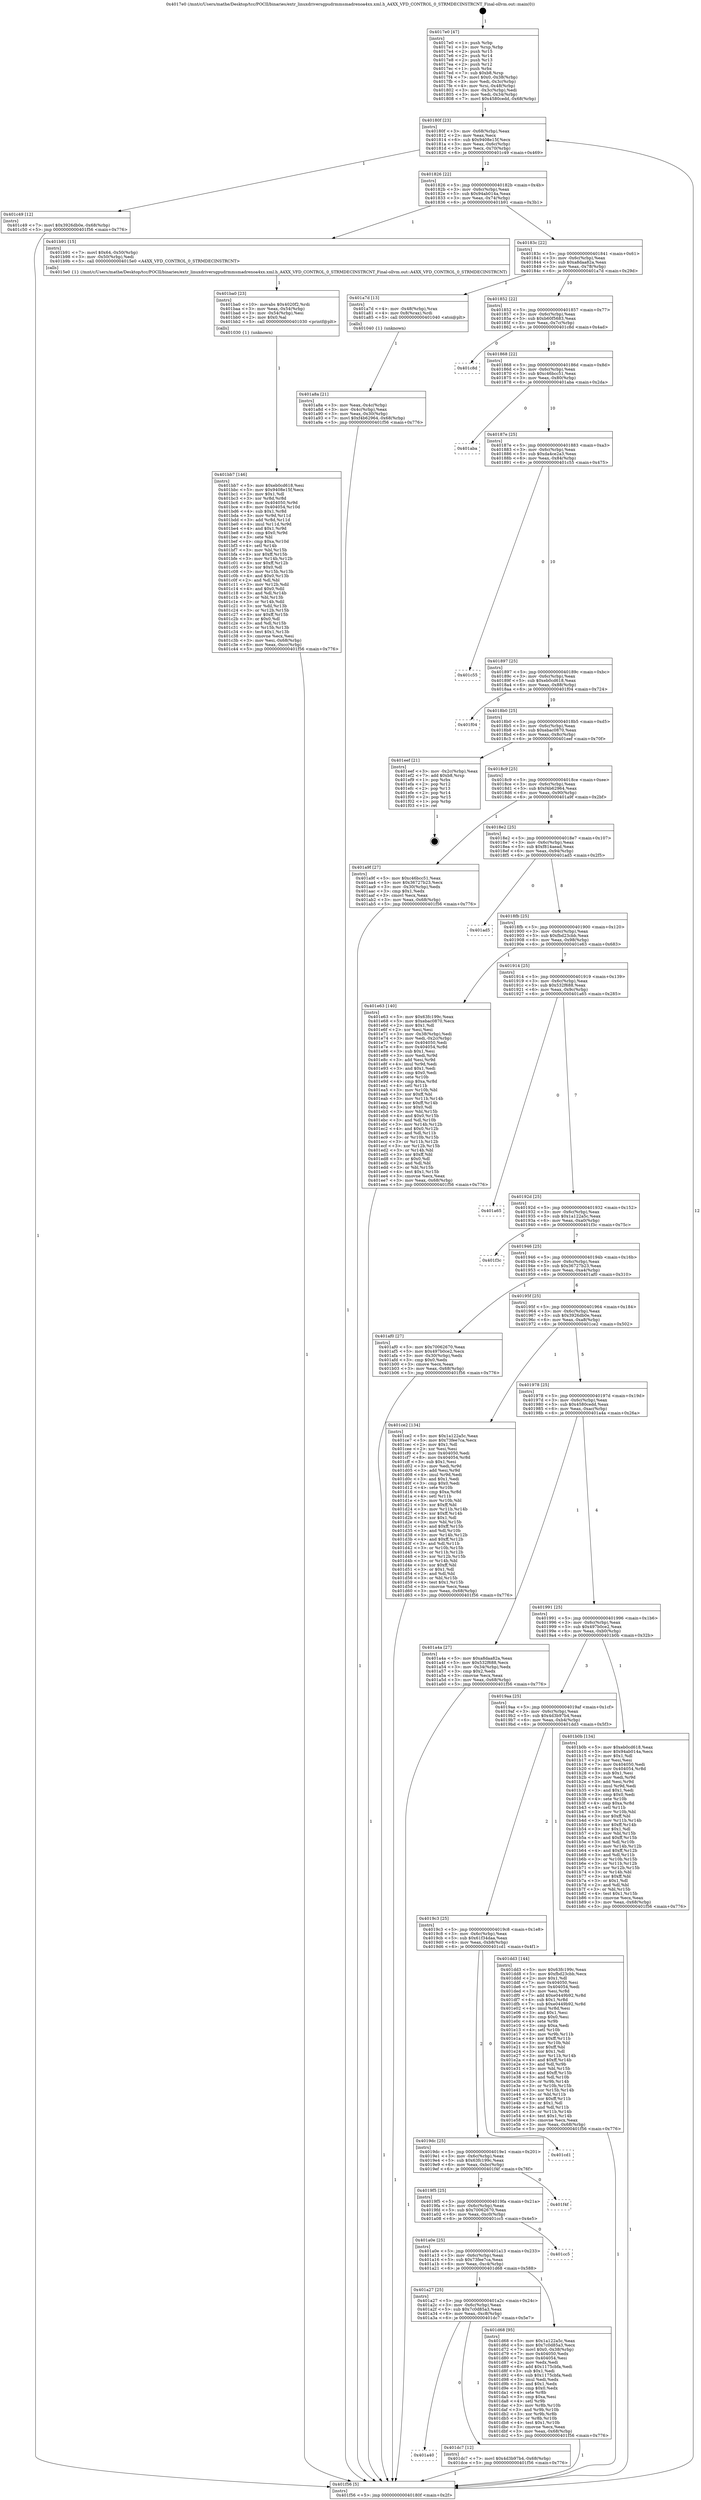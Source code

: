 digraph "0x4017e0" {
  label = "0x4017e0 (/mnt/c/Users/mathe/Desktop/tcc/POCII/binaries/extr_linuxdriversgpudrmmsmadrenoa4xx.xml.h_A4XX_VFD_CONTROL_0_STRMDECINSTRCNT_Final-ollvm.out::main(0))"
  labelloc = "t"
  node[shape=record]

  Entry [label="",width=0.3,height=0.3,shape=circle,fillcolor=black,style=filled]
  "0x40180f" [label="{
     0x40180f [23]\l
     | [instrs]\l
     &nbsp;&nbsp;0x40180f \<+3\>: mov -0x68(%rbp),%eax\l
     &nbsp;&nbsp;0x401812 \<+2\>: mov %eax,%ecx\l
     &nbsp;&nbsp;0x401814 \<+6\>: sub $0x9408e15f,%ecx\l
     &nbsp;&nbsp;0x40181a \<+3\>: mov %eax,-0x6c(%rbp)\l
     &nbsp;&nbsp;0x40181d \<+3\>: mov %ecx,-0x70(%rbp)\l
     &nbsp;&nbsp;0x401820 \<+6\>: je 0000000000401c49 \<main+0x469\>\l
  }"]
  "0x401c49" [label="{
     0x401c49 [12]\l
     | [instrs]\l
     &nbsp;&nbsp;0x401c49 \<+7\>: movl $0x3926db0e,-0x68(%rbp)\l
     &nbsp;&nbsp;0x401c50 \<+5\>: jmp 0000000000401f56 \<main+0x776\>\l
  }"]
  "0x401826" [label="{
     0x401826 [22]\l
     | [instrs]\l
     &nbsp;&nbsp;0x401826 \<+5\>: jmp 000000000040182b \<main+0x4b\>\l
     &nbsp;&nbsp;0x40182b \<+3\>: mov -0x6c(%rbp),%eax\l
     &nbsp;&nbsp;0x40182e \<+5\>: sub $0x94ab014a,%eax\l
     &nbsp;&nbsp;0x401833 \<+3\>: mov %eax,-0x74(%rbp)\l
     &nbsp;&nbsp;0x401836 \<+6\>: je 0000000000401b91 \<main+0x3b1\>\l
  }"]
  Exit [label="",width=0.3,height=0.3,shape=circle,fillcolor=black,style=filled,peripheries=2]
  "0x401b91" [label="{
     0x401b91 [15]\l
     | [instrs]\l
     &nbsp;&nbsp;0x401b91 \<+7\>: movl $0x64,-0x50(%rbp)\l
     &nbsp;&nbsp;0x401b98 \<+3\>: mov -0x50(%rbp),%edi\l
     &nbsp;&nbsp;0x401b9b \<+5\>: call 00000000004015e0 \<A4XX_VFD_CONTROL_0_STRMDECINSTRCNT\>\l
     | [calls]\l
     &nbsp;&nbsp;0x4015e0 \{1\} (/mnt/c/Users/mathe/Desktop/tcc/POCII/binaries/extr_linuxdriversgpudrmmsmadrenoa4xx.xml.h_A4XX_VFD_CONTROL_0_STRMDECINSTRCNT_Final-ollvm.out::A4XX_VFD_CONTROL_0_STRMDECINSTRCNT)\l
  }"]
  "0x40183c" [label="{
     0x40183c [22]\l
     | [instrs]\l
     &nbsp;&nbsp;0x40183c \<+5\>: jmp 0000000000401841 \<main+0x61\>\l
     &nbsp;&nbsp;0x401841 \<+3\>: mov -0x6c(%rbp),%eax\l
     &nbsp;&nbsp;0x401844 \<+5\>: sub $0xa8daa82a,%eax\l
     &nbsp;&nbsp;0x401849 \<+3\>: mov %eax,-0x78(%rbp)\l
     &nbsp;&nbsp;0x40184c \<+6\>: je 0000000000401a7d \<main+0x29d\>\l
  }"]
  "0x401a40" [label="{
     0x401a40\l
  }", style=dashed]
  "0x401a7d" [label="{
     0x401a7d [13]\l
     | [instrs]\l
     &nbsp;&nbsp;0x401a7d \<+4\>: mov -0x48(%rbp),%rax\l
     &nbsp;&nbsp;0x401a81 \<+4\>: mov 0x8(%rax),%rdi\l
     &nbsp;&nbsp;0x401a85 \<+5\>: call 0000000000401040 \<atoi@plt\>\l
     | [calls]\l
     &nbsp;&nbsp;0x401040 \{1\} (unknown)\l
  }"]
  "0x401852" [label="{
     0x401852 [22]\l
     | [instrs]\l
     &nbsp;&nbsp;0x401852 \<+5\>: jmp 0000000000401857 \<main+0x77\>\l
     &nbsp;&nbsp;0x401857 \<+3\>: mov -0x6c(%rbp),%eax\l
     &nbsp;&nbsp;0x40185a \<+5\>: sub $0xb60f5683,%eax\l
     &nbsp;&nbsp;0x40185f \<+3\>: mov %eax,-0x7c(%rbp)\l
     &nbsp;&nbsp;0x401862 \<+6\>: je 0000000000401c8d \<main+0x4ad\>\l
  }"]
  "0x401dc7" [label="{
     0x401dc7 [12]\l
     | [instrs]\l
     &nbsp;&nbsp;0x401dc7 \<+7\>: movl $0x4d3b97b4,-0x68(%rbp)\l
     &nbsp;&nbsp;0x401dce \<+5\>: jmp 0000000000401f56 \<main+0x776\>\l
  }"]
  "0x401c8d" [label="{
     0x401c8d\l
  }", style=dashed]
  "0x401868" [label="{
     0x401868 [22]\l
     | [instrs]\l
     &nbsp;&nbsp;0x401868 \<+5\>: jmp 000000000040186d \<main+0x8d\>\l
     &nbsp;&nbsp;0x40186d \<+3\>: mov -0x6c(%rbp),%eax\l
     &nbsp;&nbsp;0x401870 \<+5\>: sub $0xc46bcc51,%eax\l
     &nbsp;&nbsp;0x401875 \<+3\>: mov %eax,-0x80(%rbp)\l
     &nbsp;&nbsp;0x401878 \<+6\>: je 0000000000401aba \<main+0x2da\>\l
  }"]
  "0x401a27" [label="{
     0x401a27 [25]\l
     | [instrs]\l
     &nbsp;&nbsp;0x401a27 \<+5\>: jmp 0000000000401a2c \<main+0x24c\>\l
     &nbsp;&nbsp;0x401a2c \<+3\>: mov -0x6c(%rbp),%eax\l
     &nbsp;&nbsp;0x401a2f \<+5\>: sub $0x7c0d85a3,%eax\l
     &nbsp;&nbsp;0x401a34 \<+6\>: mov %eax,-0xc8(%rbp)\l
     &nbsp;&nbsp;0x401a3a \<+6\>: je 0000000000401dc7 \<main+0x5e7\>\l
  }"]
  "0x401aba" [label="{
     0x401aba\l
  }", style=dashed]
  "0x40187e" [label="{
     0x40187e [25]\l
     | [instrs]\l
     &nbsp;&nbsp;0x40187e \<+5\>: jmp 0000000000401883 \<main+0xa3\>\l
     &nbsp;&nbsp;0x401883 \<+3\>: mov -0x6c(%rbp),%eax\l
     &nbsp;&nbsp;0x401886 \<+5\>: sub $0xda4ce2a3,%eax\l
     &nbsp;&nbsp;0x40188b \<+6\>: mov %eax,-0x84(%rbp)\l
     &nbsp;&nbsp;0x401891 \<+6\>: je 0000000000401c55 \<main+0x475\>\l
  }"]
  "0x401d68" [label="{
     0x401d68 [95]\l
     | [instrs]\l
     &nbsp;&nbsp;0x401d68 \<+5\>: mov $0x1a122a5c,%eax\l
     &nbsp;&nbsp;0x401d6d \<+5\>: mov $0x7c0d85a3,%ecx\l
     &nbsp;&nbsp;0x401d72 \<+7\>: movl $0x0,-0x38(%rbp)\l
     &nbsp;&nbsp;0x401d79 \<+7\>: mov 0x404050,%edx\l
     &nbsp;&nbsp;0x401d80 \<+7\>: mov 0x404054,%esi\l
     &nbsp;&nbsp;0x401d87 \<+2\>: mov %edx,%edi\l
     &nbsp;&nbsp;0x401d89 \<+6\>: add $0x1175cbfa,%edi\l
     &nbsp;&nbsp;0x401d8f \<+3\>: sub $0x1,%edi\l
     &nbsp;&nbsp;0x401d92 \<+6\>: sub $0x1175cbfa,%edi\l
     &nbsp;&nbsp;0x401d98 \<+3\>: imul %edi,%edx\l
     &nbsp;&nbsp;0x401d9b \<+3\>: and $0x1,%edx\l
     &nbsp;&nbsp;0x401d9e \<+3\>: cmp $0x0,%edx\l
     &nbsp;&nbsp;0x401da1 \<+4\>: sete %r8b\l
     &nbsp;&nbsp;0x401da5 \<+3\>: cmp $0xa,%esi\l
     &nbsp;&nbsp;0x401da8 \<+4\>: setl %r9b\l
     &nbsp;&nbsp;0x401dac \<+3\>: mov %r8b,%r10b\l
     &nbsp;&nbsp;0x401daf \<+3\>: and %r9b,%r10b\l
     &nbsp;&nbsp;0x401db2 \<+3\>: xor %r9b,%r8b\l
     &nbsp;&nbsp;0x401db5 \<+3\>: or %r8b,%r10b\l
     &nbsp;&nbsp;0x401db8 \<+4\>: test $0x1,%r10b\l
     &nbsp;&nbsp;0x401dbc \<+3\>: cmovne %ecx,%eax\l
     &nbsp;&nbsp;0x401dbf \<+3\>: mov %eax,-0x68(%rbp)\l
     &nbsp;&nbsp;0x401dc2 \<+5\>: jmp 0000000000401f56 \<main+0x776\>\l
  }"]
  "0x401c55" [label="{
     0x401c55\l
  }", style=dashed]
  "0x401897" [label="{
     0x401897 [25]\l
     | [instrs]\l
     &nbsp;&nbsp;0x401897 \<+5\>: jmp 000000000040189c \<main+0xbc\>\l
     &nbsp;&nbsp;0x40189c \<+3\>: mov -0x6c(%rbp),%eax\l
     &nbsp;&nbsp;0x40189f \<+5\>: sub $0xeb0cd618,%eax\l
     &nbsp;&nbsp;0x4018a4 \<+6\>: mov %eax,-0x88(%rbp)\l
     &nbsp;&nbsp;0x4018aa \<+6\>: je 0000000000401f04 \<main+0x724\>\l
  }"]
  "0x401a0e" [label="{
     0x401a0e [25]\l
     | [instrs]\l
     &nbsp;&nbsp;0x401a0e \<+5\>: jmp 0000000000401a13 \<main+0x233\>\l
     &nbsp;&nbsp;0x401a13 \<+3\>: mov -0x6c(%rbp),%eax\l
     &nbsp;&nbsp;0x401a16 \<+5\>: sub $0x73fee7ca,%eax\l
     &nbsp;&nbsp;0x401a1b \<+6\>: mov %eax,-0xc4(%rbp)\l
     &nbsp;&nbsp;0x401a21 \<+6\>: je 0000000000401d68 \<main+0x588\>\l
  }"]
  "0x401f04" [label="{
     0x401f04\l
  }", style=dashed]
  "0x4018b0" [label="{
     0x4018b0 [25]\l
     | [instrs]\l
     &nbsp;&nbsp;0x4018b0 \<+5\>: jmp 00000000004018b5 \<main+0xd5\>\l
     &nbsp;&nbsp;0x4018b5 \<+3\>: mov -0x6c(%rbp),%eax\l
     &nbsp;&nbsp;0x4018b8 \<+5\>: sub $0xebac0870,%eax\l
     &nbsp;&nbsp;0x4018bd \<+6\>: mov %eax,-0x8c(%rbp)\l
     &nbsp;&nbsp;0x4018c3 \<+6\>: je 0000000000401eef \<main+0x70f\>\l
  }"]
  "0x401cc5" [label="{
     0x401cc5\l
  }", style=dashed]
  "0x401eef" [label="{
     0x401eef [21]\l
     | [instrs]\l
     &nbsp;&nbsp;0x401eef \<+3\>: mov -0x2c(%rbp),%eax\l
     &nbsp;&nbsp;0x401ef2 \<+7\>: add $0xb8,%rsp\l
     &nbsp;&nbsp;0x401ef9 \<+1\>: pop %rbx\l
     &nbsp;&nbsp;0x401efa \<+2\>: pop %r12\l
     &nbsp;&nbsp;0x401efc \<+2\>: pop %r13\l
     &nbsp;&nbsp;0x401efe \<+2\>: pop %r14\l
     &nbsp;&nbsp;0x401f00 \<+2\>: pop %r15\l
     &nbsp;&nbsp;0x401f02 \<+1\>: pop %rbp\l
     &nbsp;&nbsp;0x401f03 \<+1\>: ret\l
  }"]
  "0x4018c9" [label="{
     0x4018c9 [25]\l
     | [instrs]\l
     &nbsp;&nbsp;0x4018c9 \<+5\>: jmp 00000000004018ce \<main+0xee\>\l
     &nbsp;&nbsp;0x4018ce \<+3\>: mov -0x6c(%rbp),%eax\l
     &nbsp;&nbsp;0x4018d1 \<+5\>: sub $0xf4b62964,%eax\l
     &nbsp;&nbsp;0x4018d6 \<+6\>: mov %eax,-0x90(%rbp)\l
     &nbsp;&nbsp;0x4018dc \<+6\>: je 0000000000401a9f \<main+0x2bf\>\l
  }"]
  "0x4019f5" [label="{
     0x4019f5 [25]\l
     | [instrs]\l
     &nbsp;&nbsp;0x4019f5 \<+5\>: jmp 00000000004019fa \<main+0x21a\>\l
     &nbsp;&nbsp;0x4019fa \<+3\>: mov -0x6c(%rbp),%eax\l
     &nbsp;&nbsp;0x4019fd \<+5\>: sub $0x70062670,%eax\l
     &nbsp;&nbsp;0x401a02 \<+6\>: mov %eax,-0xc0(%rbp)\l
     &nbsp;&nbsp;0x401a08 \<+6\>: je 0000000000401cc5 \<main+0x4e5\>\l
  }"]
  "0x401a9f" [label="{
     0x401a9f [27]\l
     | [instrs]\l
     &nbsp;&nbsp;0x401a9f \<+5\>: mov $0xc46bcc51,%eax\l
     &nbsp;&nbsp;0x401aa4 \<+5\>: mov $0x36727b23,%ecx\l
     &nbsp;&nbsp;0x401aa9 \<+3\>: mov -0x30(%rbp),%edx\l
     &nbsp;&nbsp;0x401aac \<+3\>: cmp $0x1,%edx\l
     &nbsp;&nbsp;0x401aaf \<+3\>: cmovl %ecx,%eax\l
     &nbsp;&nbsp;0x401ab2 \<+3\>: mov %eax,-0x68(%rbp)\l
     &nbsp;&nbsp;0x401ab5 \<+5\>: jmp 0000000000401f56 \<main+0x776\>\l
  }"]
  "0x4018e2" [label="{
     0x4018e2 [25]\l
     | [instrs]\l
     &nbsp;&nbsp;0x4018e2 \<+5\>: jmp 00000000004018e7 \<main+0x107\>\l
     &nbsp;&nbsp;0x4018e7 \<+3\>: mov -0x6c(%rbp),%eax\l
     &nbsp;&nbsp;0x4018ea \<+5\>: sub $0xf814aead,%eax\l
     &nbsp;&nbsp;0x4018ef \<+6\>: mov %eax,-0x94(%rbp)\l
     &nbsp;&nbsp;0x4018f5 \<+6\>: je 0000000000401ad5 \<main+0x2f5\>\l
  }"]
  "0x401f4f" [label="{
     0x401f4f\l
  }", style=dashed]
  "0x401ad5" [label="{
     0x401ad5\l
  }", style=dashed]
  "0x4018fb" [label="{
     0x4018fb [25]\l
     | [instrs]\l
     &nbsp;&nbsp;0x4018fb \<+5\>: jmp 0000000000401900 \<main+0x120\>\l
     &nbsp;&nbsp;0x401900 \<+3\>: mov -0x6c(%rbp),%eax\l
     &nbsp;&nbsp;0x401903 \<+5\>: sub $0xfbd23cbb,%eax\l
     &nbsp;&nbsp;0x401908 \<+6\>: mov %eax,-0x98(%rbp)\l
     &nbsp;&nbsp;0x40190e \<+6\>: je 0000000000401e63 \<main+0x683\>\l
  }"]
  "0x4019dc" [label="{
     0x4019dc [25]\l
     | [instrs]\l
     &nbsp;&nbsp;0x4019dc \<+5\>: jmp 00000000004019e1 \<main+0x201\>\l
     &nbsp;&nbsp;0x4019e1 \<+3\>: mov -0x6c(%rbp),%eax\l
     &nbsp;&nbsp;0x4019e4 \<+5\>: sub $0x63fc199c,%eax\l
     &nbsp;&nbsp;0x4019e9 \<+6\>: mov %eax,-0xbc(%rbp)\l
     &nbsp;&nbsp;0x4019ef \<+6\>: je 0000000000401f4f \<main+0x76f\>\l
  }"]
  "0x401e63" [label="{
     0x401e63 [140]\l
     | [instrs]\l
     &nbsp;&nbsp;0x401e63 \<+5\>: mov $0x63fc199c,%eax\l
     &nbsp;&nbsp;0x401e68 \<+5\>: mov $0xebac0870,%ecx\l
     &nbsp;&nbsp;0x401e6d \<+2\>: mov $0x1,%dl\l
     &nbsp;&nbsp;0x401e6f \<+2\>: xor %esi,%esi\l
     &nbsp;&nbsp;0x401e71 \<+3\>: mov -0x38(%rbp),%edi\l
     &nbsp;&nbsp;0x401e74 \<+3\>: mov %edi,-0x2c(%rbp)\l
     &nbsp;&nbsp;0x401e77 \<+7\>: mov 0x404050,%edi\l
     &nbsp;&nbsp;0x401e7e \<+8\>: mov 0x404054,%r8d\l
     &nbsp;&nbsp;0x401e86 \<+3\>: sub $0x1,%esi\l
     &nbsp;&nbsp;0x401e89 \<+3\>: mov %edi,%r9d\l
     &nbsp;&nbsp;0x401e8c \<+3\>: add %esi,%r9d\l
     &nbsp;&nbsp;0x401e8f \<+4\>: imul %r9d,%edi\l
     &nbsp;&nbsp;0x401e93 \<+3\>: and $0x1,%edi\l
     &nbsp;&nbsp;0x401e96 \<+3\>: cmp $0x0,%edi\l
     &nbsp;&nbsp;0x401e99 \<+4\>: sete %r10b\l
     &nbsp;&nbsp;0x401e9d \<+4\>: cmp $0xa,%r8d\l
     &nbsp;&nbsp;0x401ea1 \<+4\>: setl %r11b\l
     &nbsp;&nbsp;0x401ea5 \<+3\>: mov %r10b,%bl\l
     &nbsp;&nbsp;0x401ea8 \<+3\>: xor $0xff,%bl\l
     &nbsp;&nbsp;0x401eab \<+3\>: mov %r11b,%r14b\l
     &nbsp;&nbsp;0x401eae \<+4\>: xor $0xff,%r14b\l
     &nbsp;&nbsp;0x401eb2 \<+3\>: xor $0x0,%dl\l
     &nbsp;&nbsp;0x401eb5 \<+3\>: mov %bl,%r15b\l
     &nbsp;&nbsp;0x401eb8 \<+4\>: and $0x0,%r15b\l
     &nbsp;&nbsp;0x401ebc \<+3\>: and %dl,%r10b\l
     &nbsp;&nbsp;0x401ebf \<+3\>: mov %r14b,%r12b\l
     &nbsp;&nbsp;0x401ec2 \<+4\>: and $0x0,%r12b\l
     &nbsp;&nbsp;0x401ec6 \<+3\>: and %dl,%r11b\l
     &nbsp;&nbsp;0x401ec9 \<+3\>: or %r10b,%r15b\l
     &nbsp;&nbsp;0x401ecc \<+3\>: or %r11b,%r12b\l
     &nbsp;&nbsp;0x401ecf \<+3\>: xor %r12b,%r15b\l
     &nbsp;&nbsp;0x401ed2 \<+3\>: or %r14b,%bl\l
     &nbsp;&nbsp;0x401ed5 \<+3\>: xor $0xff,%bl\l
     &nbsp;&nbsp;0x401ed8 \<+3\>: or $0x0,%dl\l
     &nbsp;&nbsp;0x401edb \<+2\>: and %dl,%bl\l
     &nbsp;&nbsp;0x401edd \<+3\>: or %bl,%r15b\l
     &nbsp;&nbsp;0x401ee0 \<+4\>: test $0x1,%r15b\l
     &nbsp;&nbsp;0x401ee4 \<+3\>: cmovne %ecx,%eax\l
     &nbsp;&nbsp;0x401ee7 \<+3\>: mov %eax,-0x68(%rbp)\l
     &nbsp;&nbsp;0x401eea \<+5\>: jmp 0000000000401f56 \<main+0x776\>\l
  }"]
  "0x401914" [label="{
     0x401914 [25]\l
     | [instrs]\l
     &nbsp;&nbsp;0x401914 \<+5\>: jmp 0000000000401919 \<main+0x139\>\l
     &nbsp;&nbsp;0x401919 \<+3\>: mov -0x6c(%rbp),%eax\l
     &nbsp;&nbsp;0x40191c \<+5\>: sub $0x532f688,%eax\l
     &nbsp;&nbsp;0x401921 \<+6\>: mov %eax,-0x9c(%rbp)\l
     &nbsp;&nbsp;0x401927 \<+6\>: je 0000000000401a65 \<main+0x285\>\l
  }"]
  "0x401cd1" [label="{
     0x401cd1\l
  }", style=dashed]
  "0x401a65" [label="{
     0x401a65\l
  }", style=dashed]
  "0x40192d" [label="{
     0x40192d [25]\l
     | [instrs]\l
     &nbsp;&nbsp;0x40192d \<+5\>: jmp 0000000000401932 \<main+0x152\>\l
     &nbsp;&nbsp;0x401932 \<+3\>: mov -0x6c(%rbp),%eax\l
     &nbsp;&nbsp;0x401935 \<+5\>: sub $0x1a122a5c,%eax\l
     &nbsp;&nbsp;0x40193a \<+6\>: mov %eax,-0xa0(%rbp)\l
     &nbsp;&nbsp;0x401940 \<+6\>: je 0000000000401f3c \<main+0x75c\>\l
  }"]
  "0x4019c3" [label="{
     0x4019c3 [25]\l
     | [instrs]\l
     &nbsp;&nbsp;0x4019c3 \<+5\>: jmp 00000000004019c8 \<main+0x1e8\>\l
     &nbsp;&nbsp;0x4019c8 \<+3\>: mov -0x6c(%rbp),%eax\l
     &nbsp;&nbsp;0x4019cb \<+5\>: sub $0x61f34daa,%eax\l
     &nbsp;&nbsp;0x4019d0 \<+6\>: mov %eax,-0xb8(%rbp)\l
     &nbsp;&nbsp;0x4019d6 \<+6\>: je 0000000000401cd1 \<main+0x4f1\>\l
  }"]
  "0x401f3c" [label="{
     0x401f3c\l
  }", style=dashed]
  "0x401946" [label="{
     0x401946 [25]\l
     | [instrs]\l
     &nbsp;&nbsp;0x401946 \<+5\>: jmp 000000000040194b \<main+0x16b\>\l
     &nbsp;&nbsp;0x40194b \<+3\>: mov -0x6c(%rbp),%eax\l
     &nbsp;&nbsp;0x40194e \<+5\>: sub $0x36727b23,%eax\l
     &nbsp;&nbsp;0x401953 \<+6\>: mov %eax,-0xa4(%rbp)\l
     &nbsp;&nbsp;0x401959 \<+6\>: je 0000000000401af0 \<main+0x310\>\l
  }"]
  "0x401dd3" [label="{
     0x401dd3 [144]\l
     | [instrs]\l
     &nbsp;&nbsp;0x401dd3 \<+5\>: mov $0x63fc199c,%eax\l
     &nbsp;&nbsp;0x401dd8 \<+5\>: mov $0xfbd23cbb,%ecx\l
     &nbsp;&nbsp;0x401ddd \<+2\>: mov $0x1,%dl\l
     &nbsp;&nbsp;0x401ddf \<+7\>: mov 0x404050,%esi\l
     &nbsp;&nbsp;0x401de6 \<+7\>: mov 0x404054,%edi\l
     &nbsp;&nbsp;0x401ded \<+3\>: mov %esi,%r8d\l
     &nbsp;&nbsp;0x401df0 \<+7\>: add $0xe0449b92,%r8d\l
     &nbsp;&nbsp;0x401df7 \<+4\>: sub $0x1,%r8d\l
     &nbsp;&nbsp;0x401dfb \<+7\>: sub $0xe0449b92,%r8d\l
     &nbsp;&nbsp;0x401e02 \<+4\>: imul %r8d,%esi\l
     &nbsp;&nbsp;0x401e06 \<+3\>: and $0x1,%esi\l
     &nbsp;&nbsp;0x401e09 \<+3\>: cmp $0x0,%esi\l
     &nbsp;&nbsp;0x401e0c \<+4\>: sete %r9b\l
     &nbsp;&nbsp;0x401e10 \<+3\>: cmp $0xa,%edi\l
     &nbsp;&nbsp;0x401e13 \<+4\>: setl %r10b\l
     &nbsp;&nbsp;0x401e17 \<+3\>: mov %r9b,%r11b\l
     &nbsp;&nbsp;0x401e1a \<+4\>: xor $0xff,%r11b\l
     &nbsp;&nbsp;0x401e1e \<+3\>: mov %r10b,%bl\l
     &nbsp;&nbsp;0x401e21 \<+3\>: xor $0xff,%bl\l
     &nbsp;&nbsp;0x401e24 \<+3\>: xor $0x1,%dl\l
     &nbsp;&nbsp;0x401e27 \<+3\>: mov %r11b,%r14b\l
     &nbsp;&nbsp;0x401e2a \<+4\>: and $0xff,%r14b\l
     &nbsp;&nbsp;0x401e2e \<+3\>: and %dl,%r9b\l
     &nbsp;&nbsp;0x401e31 \<+3\>: mov %bl,%r15b\l
     &nbsp;&nbsp;0x401e34 \<+4\>: and $0xff,%r15b\l
     &nbsp;&nbsp;0x401e38 \<+3\>: and %dl,%r10b\l
     &nbsp;&nbsp;0x401e3b \<+3\>: or %r9b,%r14b\l
     &nbsp;&nbsp;0x401e3e \<+3\>: or %r10b,%r15b\l
     &nbsp;&nbsp;0x401e41 \<+3\>: xor %r15b,%r14b\l
     &nbsp;&nbsp;0x401e44 \<+3\>: or %bl,%r11b\l
     &nbsp;&nbsp;0x401e47 \<+4\>: xor $0xff,%r11b\l
     &nbsp;&nbsp;0x401e4b \<+3\>: or $0x1,%dl\l
     &nbsp;&nbsp;0x401e4e \<+3\>: and %dl,%r11b\l
     &nbsp;&nbsp;0x401e51 \<+3\>: or %r11b,%r14b\l
     &nbsp;&nbsp;0x401e54 \<+4\>: test $0x1,%r14b\l
     &nbsp;&nbsp;0x401e58 \<+3\>: cmovne %ecx,%eax\l
     &nbsp;&nbsp;0x401e5b \<+3\>: mov %eax,-0x68(%rbp)\l
     &nbsp;&nbsp;0x401e5e \<+5\>: jmp 0000000000401f56 \<main+0x776\>\l
  }"]
  "0x401af0" [label="{
     0x401af0 [27]\l
     | [instrs]\l
     &nbsp;&nbsp;0x401af0 \<+5\>: mov $0x70062670,%eax\l
     &nbsp;&nbsp;0x401af5 \<+5\>: mov $0x497b0ce2,%ecx\l
     &nbsp;&nbsp;0x401afa \<+3\>: mov -0x30(%rbp),%edx\l
     &nbsp;&nbsp;0x401afd \<+3\>: cmp $0x0,%edx\l
     &nbsp;&nbsp;0x401b00 \<+3\>: cmove %ecx,%eax\l
     &nbsp;&nbsp;0x401b03 \<+3\>: mov %eax,-0x68(%rbp)\l
     &nbsp;&nbsp;0x401b06 \<+5\>: jmp 0000000000401f56 \<main+0x776\>\l
  }"]
  "0x40195f" [label="{
     0x40195f [25]\l
     | [instrs]\l
     &nbsp;&nbsp;0x40195f \<+5\>: jmp 0000000000401964 \<main+0x184\>\l
     &nbsp;&nbsp;0x401964 \<+3\>: mov -0x6c(%rbp),%eax\l
     &nbsp;&nbsp;0x401967 \<+5\>: sub $0x3926db0e,%eax\l
     &nbsp;&nbsp;0x40196c \<+6\>: mov %eax,-0xa8(%rbp)\l
     &nbsp;&nbsp;0x401972 \<+6\>: je 0000000000401ce2 \<main+0x502\>\l
  }"]
  "0x401bb7" [label="{
     0x401bb7 [146]\l
     | [instrs]\l
     &nbsp;&nbsp;0x401bb7 \<+5\>: mov $0xeb0cd618,%esi\l
     &nbsp;&nbsp;0x401bbc \<+5\>: mov $0x9408e15f,%ecx\l
     &nbsp;&nbsp;0x401bc1 \<+2\>: mov $0x1,%dl\l
     &nbsp;&nbsp;0x401bc3 \<+3\>: xor %r8d,%r8d\l
     &nbsp;&nbsp;0x401bc6 \<+8\>: mov 0x404050,%r9d\l
     &nbsp;&nbsp;0x401bce \<+8\>: mov 0x404054,%r10d\l
     &nbsp;&nbsp;0x401bd6 \<+4\>: sub $0x1,%r8d\l
     &nbsp;&nbsp;0x401bda \<+3\>: mov %r9d,%r11d\l
     &nbsp;&nbsp;0x401bdd \<+3\>: add %r8d,%r11d\l
     &nbsp;&nbsp;0x401be0 \<+4\>: imul %r11d,%r9d\l
     &nbsp;&nbsp;0x401be4 \<+4\>: and $0x1,%r9d\l
     &nbsp;&nbsp;0x401be8 \<+4\>: cmp $0x0,%r9d\l
     &nbsp;&nbsp;0x401bec \<+3\>: sete %bl\l
     &nbsp;&nbsp;0x401bef \<+4\>: cmp $0xa,%r10d\l
     &nbsp;&nbsp;0x401bf3 \<+4\>: setl %r14b\l
     &nbsp;&nbsp;0x401bf7 \<+3\>: mov %bl,%r15b\l
     &nbsp;&nbsp;0x401bfa \<+4\>: xor $0xff,%r15b\l
     &nbsp;&nbsp;0x401bfe \<+3\>: mov %r14b,%r12b\l
     &nbsp;&nbsp;0x401c01 \<+4\>: xor $0xff,%r12b\l
     &nbsp;&nbsp;0x401c05 \<+3\>: xor $0x0,%dl\l
     &nbsp;&nbsp;0x401c08 \<+3\>: mov %r15b,%r13b\l
     &nbsp;&nbsp;0x401c0b \<+4\>: and $0x0,%r13b\l
     &nbsp;&nbsp;0x401c0f \<+2\>: and %dl,%bl\l
     &nbsp;&nbsp;0x401c11 \<+3\>: mov %r12b,%dil\l
     &nbsp;&nbsp;0x401c14 \<+4\>: and $0x0,%dil\l
     &nbsp;&nbsp;0x401c18 \<+3\>: and %dl,%r14b\l
     &nbsp;&nbsp;0x401c1b \<+3\>: or %bl,%r13b\l
     &nbsp;&nbsp;0x401c1e \<+3\>: or %r14b,%dil\l
     &nbsp;&nbsp;0x401c21 \<+3\>: xor %dil,%r13b\l
     &nbsp;&nbsp;0x401c24 \<+3\>: or %r12b,%r15b\l
     &nbsp;&nbsp;0x401c27 \<+4\>: xor $0xff,%r15b\l
     &nbsp;&nbsp;0x401c2b \<+3\>: or $0x0,%dl\l
     &nbsp;&nbsp;0x401c2e \<+3\>: and %dl,%r15b\l
     &nbsp;&nbsp;0x401c31 \<+3\>: or %r15b,%r13b\l
     &nbsp;&nbsp;0x401c34 \<+4\>: test $0x1,%r13b\l
     &nbsp;&nbsp;0x401c38 \<+3\>: cmovne %ecx,%esi\l
     &nbsp;&nbsp;0x401c3b \<+3\>: mov %esi,-0x68(%rbp)\l
     &nbsp;&nbsp;0x401c3e \<+6\>: mov %eax,-0xcc(%rbp)\l
     &nbsp;&nbsp;0x401c44 \<+5\>: jmp 0000000000401f56 \<main+0x776\>\l
  }"]
  "0x401ce2" [label="{
     0x401ce2 [134]\l
     | [instrs]\l
     &nbsp;&nbsp;0x401ce2 \<+5\>: mov $0x1a122a5c,%eax\l
     &nbsp;&nbsp;0x401ce7 \<+5\>: mov $0x73fee7ca,%ecx\l
     &nbsp;&nbsp;0x401cec \<+2\>: mov $0x1,%dl\l
     &nbsp;&nbsp;0x401cee \<+2\>: xor %esi,%esi\l
     &nbsp;&nbsp;0x401cf0 \<+7\>: mov 0x404050,%edi\l
     &nbsp;&nbsp;0x401cf7 \<+8\>: mov 0x404054,%r8d\l
     &nbsp;&nbsp;0x401cff \<+3\>: sub $0x1,%esi\l
     &nbsp;&nbsp;0x401d02 \<+3\>: mov %edi,%r9d\l
     &nbsp;&nbsp;0x401d05 \<+3\>: add %esi,%r9d\l
     &nbsp;&nbsp;0x401d08 \<+4\>: imul %r9d,%edi\l
     &nbsp;&nbsp;0x401d0c \<+3\>: and $0x1,%edi\l
     &nbsp;&nbsp;0x401d0f \<+3\>: cmp $0x0,%edi\l
     &nbsp;&nbsp;0x401d12 \<+4\>: sete %r10b\l
     &nbsp;&nbsp;0x401d16 \<+4\>: cmp $0xa,%r8d\l
     &nbsp;&nbsp;0x401d1a \<+4\>: setl %r11b\l
     &nbsp;&nbsp;0x401d1e \<+3\>: mov %r10b,%bl\l
     &nbsp;&nbsp;0x401d21 \<+3\>: xor $0xff,%bl\l
     &nbsp;&nbsp;0x401d24 \<+3\>: mov %r11b,%r14b\l
     &nbsp;&nbsp;0x401d27 \<+4\>: xor $0xff,%r14b\l
     &nbsp;&nbsp;0x401d2b \<+3\>: xor $0x1,%dl\l
     &nbsp;&nbsp;0x401d2e \<+3\>: mov %bl,%r15b\l
     &nbsp;&nbsp;0x401d31 \<+4\>: and $0xff,%r15b\l
     &nbsp;&nbsp;0x401d35 \<+3\>: and %dl,%r10b\l
     &nbsp;&nbsp;0x401d38 \<+3\>: mov %r14b,%r12b\l
     &nbsp;&nbsp;0x401d3b \<+4\>: and $0xff,%r12b\l
     &nbsp;&nbsp;0x401d3f \<+3\>: and %dl,%r11b\l
     &nbsp;&nbsp;0x401d42 \<+3\>: or %r10b,%r15b\l
     &nbsp;&nbsp;0x401d45 \<+3\>: or %r11b,%r12b\l
     &nbsp;&nbsp;0x401d48 \<+3\>: xor %r12b,%r15b\l
     &nbsp;&nbsp;0x401d4b \<+3\>: or %r14b,%bl\l
     &nbsp;&nbsp;0x401d4e \<+3\>: xor $0xff,%bl\l
     &nbsp;&nbsp;0x401d51 \<+3\>: or $0x1,%dl\l
     &nbsp;&nbsp;0x401d54 \<+2\>: and %dl,%bl\l
     &nbsp;&nbsp;0x401d56 \<+3\>: or %bl,%r15b\l
     &nbsp;&nbsp;0x401d59 \<+4\>: test $0x1,%r15b\l
     &nbsp;&nbsp;0x401d5d \<+3\>: cmovne %ecx,%eax\l
     &nbsp;&nbsp;0x401d60 \<+3\>: mov %eax,-0x68(%rbp)\l
     &nbsp;&nbsp;0x401d63 \<+5\>: jmp 0000000000401f56 \<main+0x776\>\l
  }"]
  "0x401978" [label="{
     0x401978 [25]\l
     | [instrs]\l
     &nbsp;&nbsp;0x401978 \<+5\>: jmp 000000000040197d \<main+0x19d\>\l
     &nbsp;&nbsp;0x40197d \<+3\>: mov -0x6c(%rbp),%eax\l
     &nbsp;&nbsp;0x401980 \<+5\>: sub $0x4580cedd,%eax\l
     &nbsp;&nbsp;0x401985 \<+6\>: mov %eax,-0xac(%rbp)\l
     &nbsp;&nbsp;0x40198b \<+6\>: je 0000000000401a4a \<main+0x26a\>\l
  }"]
  "0x401ba0" [label="{
     0x401ba0 [23]\l
     | [instrs]\l
     &nbsp;&nbsp;0x401ba0 \<+10\>: movabs $0x4020f2,%rdi\l
     &nbsp;&nbsp;0x401baa \<+3\>: mov %eax,-0x54(%rbp)\l
     &nbsp;&nbsp;0x401bad \<+3\>: mov -0x54(%rbp),%esi\l
     &nbsp;&nbsp;0x401bb0 \<+2\>: mov $0x0,%al\l
     &nbsp;&nbsp;0x401bb2 \<+5\>: call 0000000000401030 \<printf@plt\>\l
     | [calls]\l
     &nbsp;&nbsp;0x401030 \{1\} (unknown)\l
  }"]
  "0x401a4a" [label="{
     0x401a4a [27]\l
     | [instrs]\l
     &nbsp;&nbsp;0x401a4a \<+5\>: mov $0xa8daa82a,%eax\l
     &nbsp;&nbsp;0x401a4f \<+5\>: mov $0x532f688,%ecx\l
     &nbsp;&nbsp;0x401a54 \<+3\>: mov -0x34(%rbp),%edx\l
     &nbsp;&nbsp;0x401a57 \<+3\>: cmp $0x2,%edx\l
     &nbsp;&nbsp;0x401a5a \<+3\>: cmovne %ecx,%eax\l
     &nbsp;&nbsp;0x401a5d \<+3\>: mov %eax,-0x68(%rbp)\l
     &nbsp;&nbsp;0x401a60 \<+5\>: jmp 0000000000401f56 \<main+0x776\>\l
  }"]
  "0x401991" [label="{
     0x401991 [25]\l
     | [instrs]\l
     &nbsp;&nbsp;0x401991 \<+5\>: jmp 0000000000401996 \<main+0x1b6\>\l
     &nbsp;&nbsp;0x401996 \<+3\>: mov -0x6c(%rbp),%eax\l
     &nbsp;&nbsp;0x401999 \<+5\>: sub $0x497b0ce2,%eax\l
     &nbsp;&nbsp;0x40199e \<+6\>: mov %eax,-0xb0(%rbp)\l
     &nbsp;&nbsp;0x4019a4 \<+6\>: je 0000000000401b0b \<main+0x32b\>\l
  }"]
  "0x401f56" [label="{
     0x401f56 [5]\l
     | [instrs]\l
     &nbsp;&nbsp;0x401f56 \<+5\>: jmp 000000000040180f \<main+0x2f\>\l
  }"]
  "0x4017e0" [label="{
     0x4017e0 [47]\l
     | [instrs]\l
     &nbsp;&nbsp;0x4017e0 \<+1\>: push %rbp\l
     &nbsp;&nbsp;0x4017e1 \<+3\>: mov %rsp,%rbp\l
     &nbsp;&nbsp;0x4017e4 \<+2\>: push %r15\l
     &nbsp;&nbsp;0x4017e6 \<+2\>: push %r14\l
     &nbsp;&nbsp;0x4017e8 \<+2\>: push %r13\l
     &nbsp;&nbsp;0x4017ea \<+2\>: push %r12\l
     &nbsp;&nbsp;0x4017ec \<+1\>: push %rbx\l
     &nbsp;&nbsp;0x4017ed \<+7\>: sub $0xb8,%rsp\l
     &nbsp;&nbsp;0x4017f4 \<+7\>: movl $0x0,-0x38(%rbp)\l
     &nbsp;&nbsp;0x4017fb \<+3\>: mov %edi,-0x3c(%rbp)\l
     &nbsp;&nbsp;0x4017fe \<+4\>: mov %rsi,-0x48(%rbp)\l
     &nbsp;&nbsp;0x401802 \<+3\>: mov -0x3c(%rbp),%edi\l
     &nbsp;&nbsp;0x401805 \<+3\>: mov %edi,-0x34(%rbp)\l
     &nbsp;&nbsp;0x401808 \<+7\>: movl $0x4580cedd,-0x68(%rbp)\l
  }"]
  "0x401a8a" [label="{
     0x401a8a [21]\l
     | [instrs]\l
     &nbsp;&nbsp;0x401a8a \<+3\>: mov %eax,-0x4c(%rbp)\l
     &nbsp;&nbsp;0x401a8d \<+3\>: mov -0x4c(%rbp),%eax\l
     &nbsp;&nbsp;0x401a90 \<+3\>: mov %eax,-0x30(%rbp)\l
     &nbsp;&nbsp;0x401a93 \<+7\>: movl $0xf4b62964,-0x68(%rbp)\l
     &nbsp;&nbsp;0x401a9a \<+5\>: jmp 0000000000401f56 \<main+0x776\>\l
  }"]
  "0x4019aa" [label="{
     0x4019aa [25]\l
     | [instrs]\l
     &nbsp;&nbsp;0x4019aa \<+5\>: jmp 00000000004019af \<main+0x1cf\>\l
     &nbsp;&nbsp;0x4019af \<+3\>: mov -0x6c(%rbp),%eax\l
     &nbsp;&nbsp;0x4019b2 \<+5\>: sub $0x4d3b97b4,%eax\l
     &nbsp;&nbsp;0x4019b7 \<+6\>: mov %eax,-0xb4(%rbp)\l
     &nbsp;&nbsp;0x4019bd \<+6\>: je 0000000000401dd3 \<main+0x5f3\>\l
  }"]
  "0x401b0b" [label="{
     0x401b0b [134]\l
     | [instrs]\l
     &nbsp;&nbsp;0x401b0b \<+5\>: mov $0xeb0cd618,%eax\l
     &nbsp;&nbsp;0x401b10 \<+5\>: mov $0x94ab014a,%ecx\l
     &nbsp;&nbsp;0x401b15 \<+2\>: mov $0x1,%dl\l
     &nbsp;&nbsp;0x401b17 \<+2\>: xor %esi,%esi\l
     &nbsp;&nbsp;0x401b19 \<+7\>: mov 0x404050,%edi\l
     &nbsp;&nbsp;0x401b20 \<+8\>: mov 0x404054,%r8d\l
     &nbsp;&nbsp;0x401b28 \<+3\>: sub $0x1,%esi\l
     &nbsp;&nbsp;0x401b2b \<+3\>: mov %edi,%r9d\l
     &nbsp;&nbsp;0x401b2e \<+3\>: add %esi,%r9d\l
     &nbsp;&nbsp;0x401b31 \<+4\>: imul %r9d,%edi\l
     &nbsp;&nbsp;0x401b35 \<+3\>: and $0x1,%edi\l
     &nbsp;&nbsp;0x401b38 \<+3\>: cmp $0x0,%edi\l
     &nbsp;&nbsp;0x401b3b \<+4\>: sete %r10b\l
     &nbsp;&nbsp;0x401b3f \<+4\>: cmp $0xa,%r8d\l
     &nbsp;&nbsp;0x401b43 \<+4\>: setl %r11b\l
     &nbsp;&nbsp;0x401b47 \<+3\>: mov %r10b,%bl\l
     &nbsp;&nbsp;0x401b4a \<+3\>: xor $0xff,%bl\l
     &nbsp;&nbsp;0x401b4d \<+3\>: mov %r11b,%r14b\l
     &nbsp;&nbsp;0x401b50 \<+4\>: xor $0xff,%r14b\l
     &nbsp;&nbsp;0x401b54 \<+3\>: xor $0x1,%dl\l
     &nbsp;&nbsp;0x401b57 \<+3\>: mov %bl,%r15b\l
     &nbsp;&nbsp;0x401b5a \<+4\>: and $0xff,%r15b\l
     &nbsp;&nbsp;0x401b5e \<+3\>: and %dl,%r10b\l
     &nbsp;&nbsp;0x401b61 \<+3\>: mov %r14b,%r12b\l
     &nbsp;&nbsp;0x401b64 \<+4\>: and $0xff,%r12b\l
     &nbsp;&nbsp;0x401b68 \<+3\>: and %dl,%r11b\l
     &nbsp;&nbsp;0x401b6b \<+3\>: or %r10b,%r15b\l
     &nbsp;&nbsp;0x401b6e \<+3\>: or %r11b,%r12b\l
     &nbsp;&nbsp;0x401b71 \<+3\>: xor %r12b,%r15b\l
     &nbsp;&nbsp;0x401b74 \<+3\>: or %r14b,%bl\l
     &nbsp;&nbsp;0x401b77 \<+3\>: xor $0xff,%bl\l
     &nbsp;&nbsp;0x401b7a \<+3\>: or $0x1,%dl\l
     &nbsp;&nbsp;0x401b7d \<+2\>: and %dl,%bl\l
     &nbsp;&nbsp;0x401b7f \<+3\>: or %bl,%r15b\l
     &nbsp;&nbsp;0x401b82 \<+4\>: test $0x1,%r15b\l
     &nbsp;&nbsp;0x401b86 \<+3\>: cmovne %ecx,%eax\l
     &nbsp;&nbsp;0x401b89 \<+3\>: mov %eax,-0x68(%rbp)\l
     &nbsp;&nbsp;0x401b8c \<+5\>: jmp 0000000000401f56 \<main+0x776\>\l
  }"]
  Entry -> "0x4017e0" [label=" 1"]
  "0x40180f" -> "0x401c49" [label=" 1"]
  "0x40180f" -> "0x401826" [label=" 12"]
  "0x401eef" -> Exit [label=" 1"]
  "0x401826" -> "0x401b91" [label=" 1"]
  "0x401826" -> "0x40183c" [label=" 11"]
  "0x401e63" -> "0x401f56" [label=" 1"]
  "0x40183c" -> "0x401a7d" [label=" 1"]
  "0x40183c" -> "0x401852" [label=" 10"]
  "0x401dd3" -> "0x401f56" [label=" 1"]
  "0x401852" -> "0x401c8d" [label=" 0"]
  "0x401852" -> "0x401868" [label=" 10"]
  "0x401dc7" -> "0x401f56" [label=" 1"]
  "0x401868" -> "0x401aba" [label=" 0"]
  "0x401868" -> "0x40187e" [label=" 10"]
  "0x401a27" -> "0x401dc7" [label=" 1"]
  "0x40187e" -> "0x401c55" [label=" 0"]
  "0x40187e" -> "0x401897" [label=" 10"]
  "0x401a27" -> "0x401a40" [label=" 0"]
  "0x401897" -> "0x401f04" [label=" 0"]
  "0x401897" -> "0x4018b0" [label=" 10"]
  "0x401a0e" -> "0x401a27" [label=" 1"]
  "0x4018b0" -> "0x401eef" [label=" 1"]
  "0x4018b0" -> "0x4018c9" [label=" 9"]
  "0x401a0e" -> "0x401d68" [label=" 1"]
  "0x4018c9" -> "0x401a9f" [label=" 1"]
  "0x4018c9" -> "0x4018e2" [label=" 8"]
  "0x4019f5" -> "0x401a0e" [label=" 2"]
  "0x4018e2" -> "0x401ad5" [label=" 0"]
  "0x4018e2" -> "0x4018fb" [label=" 8"]
  "0x4019f5" -> "0x401cc5" [label=" 0"]
  "0x4018fb" -> "0x401e63" [label=" 1"]
  "0x4018fb" -> "0x401914" [label=" 7"]
  "0x4019dc" -> "0x4019f5" [label=" 2"]
  "0x401914" -> "0x401a65" [label=" 0"]
  "0x401914" -> "0x40192d" [label=" 7"]
  "0x4019dc" -> "0x401f4f" [label=" 0"]
  "0x40192d" -> "0x401f3c" [label=" 0"]
  "0x40192d" -> "0x401946" [label=" 7"]
  "0x4019c3" -> "0x4019dc" [label=" 2"]
  "0x401946" -> "0x401af0" [label=" 1"]
  "0x401946" -> "0x40195f" [label=" 6"]
  "0x4019c3" -> "0x401cd1" [label=" 0"]
  "0x40195f" -> "0x401ce2" [label=" 1"]
  "0x40195f" -> "0x401978" [label=" 5"]
  "0x4019aa" -> "0x4019c3" [label=" 2"]
  "0x401978" -> "0x401a4a" [label=" 1"]
  "0x401978" -> "0x401991" [label=" 4"]
  "0x401a4a" -> "0x401f56" [label=" 1"]
  "0x4017e0" -> "0x40180f" [label=" 1"]
  "0x401f56" -> "0x40180f" [label=" 12"]
  "0x401a7d" -> "0x401a8a" [label=" 1"]
  "0x401a8a" -> "0x401f56" [label=" 1"]
  "0x401a9f" -> "0x401f56" [label=" 1"]
  "0x401af0" -> "0x401f56" [label=" 1"]
  "0x4019aa" -> "0x401dd3" [label=" 1"]
  "0x401991" -> "0x401b0b" [label=" 1"]
  "0x401991" -> "0x4019aa" [label=" 3"]
  "0x401b0b" -> "0x401f56" [label=" 1"]
  "0x401b91" -> "0x401ba0" [label=" 1"]
  "0x401ba0" -> "0x401bb7" [label=" 1"]
  "0x401bb7" -> "0x401f56" [label=" 1"]
  "0x401c49" -> "0x401f56" [label=" 1"]
  "0x401ce2" -> "0x401f56" [label=" 1"]
  "0x401d68" -> "0x401f56" [label=" 1"]
}
